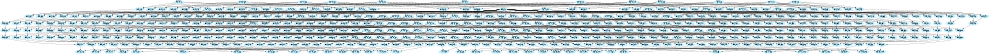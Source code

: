 /* Data Flow Graph */
digraph dfg{
size="6.6";
node[color=lightblue1, style=filled];
"a[0][0]-1"->"mul-110"
"b[0][0]-37"->"mul-110"
"init-73"->"add-111"
"mul-110"->"add-111"
"a[0][1]-2"->"mul-112"
"b[1][0]-43"->"mul-112"
"add-111"->"add-113"
"mul-112"->"add-113"
"a[0][2]-3"->"mul-114"
"b[2][0]-49"->"mul-114"
"add-113"->"add-115"
"mul-114"->"add-115"
"a[0][3]-4"->"mul-116"
"b[3][0]-55"->"mul-116"
"add-115"->"add-117"
"mul-116"->"add-117"
"a[0][4]-5"->"mul-118"
"b[4][0]-61"->"mul-118"
"add-117"->"add-119"
"mul-118"->"add-119"
"a[0][5]-6"->"mul-120"
"b[5][0]-67"->"mul-120"
"add-119"->"c[0][0]-74"
"mul-120"->"c[0][0]-74"
"a[0][0]-1"->"mul-121"
"b[0][1]-38"->"mul-121"
"init-73"->"add-122"
"mul-121"->"add-122"
"a[0][1]-2"->"mul-123"
"b[1][1]-44"->"mul-123"
"add-122"->"add-124"
"mul-123"->"add-124"
"a[0][2]-3"->"mul-125"
"b[2][1]-50"->"mul-125"
"add-124"->"add-126"
"mul-125"->"add-126"
"a[0][3]-4"->"mul-127"
"b[3][1]-56"->"mul-127"
"add-126"->"add-128"
"mul-127"->"add-128"
"a[0][4]-5"->"mul-129"
"b[4][1]-62"->"mul-129"
"add-128"->"add-130"
"mul-129"->"add-130"
"a[0][5]-6"->"mul-131"
"b[5][1]-68"->"mul-131"
"add-130"->"c[0][1]-75"
"mul-131"->"c[0][1]-75"
"a[0][0]-1"->"mul-132"
"b[0][2]-39"->"mul-132"
"init-73"->"add-133"
"mul-132"->"add-133"
"a[0][1]-2"->"mul-134"
"b[1][2]-45"->"mul-134"
"add-133"->"add-135"
"mul-134"->"add-135"
"a[0][2]-3"->"mul-136"
"b[2][2]-51"->"mul-136"
"add-135"->"add-137"
"mul-136"->"add-137"
"a[0][3]-4"->"mul-138"
"b[3][2]-57"->"mul-138"
"add-137"->"add-139"
"mul-138"->"add-139"
"a[0][4]-5"->"mul-140"
"b[4][2]-63"->"mul-140"
"add-139"->"add-141"
"mul-140"->"add-141"
"a[0][5]-6"->"mul-142"
"b[5][2]-69"->"mul-142"
"add-141"->"c[0][2]-76"
"mul-142"->"c[0][2]-76"
"a[0][0]-1"->"mul-143"
"b[0][3]-40"->"mul-143"
"init-73"->"add-144"
"mul-143"->"add-144"
"a[0][1]-2"->"mul-145"
"b[1][3]-46"->"mul-145"
"add-144"->"add-146"
"mul-145"->"add-146"
"a[0][2]-3"->"mul-147"
"b[2][3]-52"->"mul-147"
"add-146"->"add-148"
"mul-147"->"add-148"
"a[0][3]-4"->"mul-149"
"b[3][3]-58"->"mul-149"
"add-148"->"add-150"
"mul-149"->"add-150"
"a[0][4]-5"->"mul-151"
"b[4][3]-64"->"mul-151"
"add-150"->"add-152"
"mul-151"->"add-152"
"a[0][5]-6"->"mul-153"
"b[5][3]-70"->"mul-153"
"add-152"->"c[0][3]-77"
"mul-153"->"c[0][3]-77"
"a[0][0]-1"->"mul-154"
"b[0][4]-41"->"mul-154"
"init-73"->"add-155"
"mul-154"->"add-155"
"a[0][1]-2"->"mul-156"
"b[1][4]-47"->"mul-156"
"add-155"->"add-157"
"mul-156"->"add-157"
"a[0][2]-3"->"mul-158"
"b[2][4]-53"->"mul-158"
"add-157"->"add-159"
"mul-158"->"add-159"
"a[0][3]-4"->"mul-160"
"b[3][4]-59"->"mul-160"
"add-159"->"add-161"
"mul-160"->"add-161"
"a[0][4]-5"->"mul-162"
"b[4][4]-65"->"mul-162"
"add-161"->"add-163"
"mul-162"->"add-163"
"a[0][5]-6"->"mul-164"
"b[5][4]-71"->"mul-164"
"add-163"->"c[0][4]-78"
"mul-164"->"c[0][4]-78"
"a[0][0]-1"->"mul-165"
"b[0][5]-42"->"mul-165"
"init-73"->"add-166"
"mul-165"->"add-166"
"a[0][1]-2"->"mul-167"
"b[1][5]-48"->"mul-167"
"add-166"->"add-168"
"mul-167"->"add-168"
"a[0][2]-3"->"mul-169"
"b[2][5]-54"->"mul-169"
"add-168"->"add-170"
"mul-169"->"add-170"
"a[0][3]-4"->"mul-171"
"b[3][5]-60"->"mul-171"
"add-170"->"add-172"
"mul-171"->"add-172"
"a[0][4]-5"->"mul-173"
"b[4][5]-66"->"mul-173"
"add-172"->"add-174"
"mul-173"->"add-174"
"a[0][5]-6"->"mul-175"
"b[5][5]-72"->"mul-175"
"add-174"->"c[0][5]-79"
"mul-175"->"c[0][5]-79"
"a[1][0]-7"->"mul-176"
"b[0][0]-37"->"mul-176"
"init-73"->"add-177"
"mul-176"->"add-177"
"a[1][1]-8"->"mul-178"
"b[1][0]-43"->"mul-178"
"add-177"->"add-179"
"mul-178"->"add-179"
"a[1][2]-9"->"mul-180"
"b[2][0]-49"->"mul-180"
"add-179"->"add-181"
"mul-180"->"add-181"
"a[1][3]-10"->"mul-182"
"b[3][0]-55"->"mul-182"
"add-181"->"add-183"
"mul-182"->"add-183"
"a[1][4]-11"->"mul-184"
"b[4][0]-61"->"mul-184"
"add-183"->"add-185"
"mul-184"->"add-185"
"a[1][5]-12"->"mul-186"
"b[5][0]-67"->"mul-186"
"add-185"->"c[1][0]-80"
"mul-186"->"c[1][0]-80"
"a[1][0]-7"->"mul-187"
"b[0][1]-38"->"mul-187"
"init-73"->"add-188"
"mul-187"->"add-188"
"a[1][1]-8"->"mul-189"
"b[1][1]-44"->"mul-189"
"add-188"->"add-190"
"mul-189"->"add-190"
"a[1][2]-9"->"mul-191"
"b[2][1]-50"->"mul-191"
"add-190"->"add-192"
"mul-191"->"add-192"
"a[1][3]-10"->"mul-193"
"b[3][1]-56"->"mul-193"
"add-192"->"add-194"
"mul-193"->"add-194"
"a[1][4]-11"->"mul-195"
"b[4][1]-62"->"mul-195"
"add-194"->"add-196"
"mul-195"->"add-196"
"a[1][5]-12"->"mul-197"
"b[5][1]-68"->"mul-197"
"add-196"->"c[1][1]-81"
"mul-197"->"c[1][1]-81"
"a[1][0]-7"->"mul-198"
"b[0][2]-39"->"mul-198"
"init-73"->"add-199"
"mul-198"->"add-199"
"a[1][1]-8"->"mul-200"
"b[1][2]-45"->"mul-200"
"add-199"->"add-201"
"mul-200"->"add-201"
"a[1][2]-9"->"mul-202"
"b[2][2]-51"->"mul-202"
"add-201"->"add-203"
"mul-202"->"add-203"
"a[1][3]-10"->"mul-204"
"b[3][2]-57"->"mul-204"
"add-203"->"add-205"
"mul-204"->"add-205"
"a[1][4]-11"->"mul-206"
"b[4][2]-63"->"mul-206"
"add-205"->"add-207"
"mul-206"->"add-207"
"a[1][5]-12"->"mul-208"
"b[5][2]-69"->"mul-208"
"add-207"->"c[1][2]-82"
"mul-208"->"c[1][2]-82"
"a[1][0]-7"->"mul-209"
"b[0][3]-40"->"mul-209"
"init-73"->"add-210"
"mul-209"->"add-210"
"a[1][1]-8"->"mul-211"
"b[1][3]-46"->"mul-211"
"add-210"->"add-212"
"mul-211"->"add-212"
"a[1][2]-9"->"mul-213"
"b[2][3]-52"->"mul-213"
"add-212"->"add-214"
"mul-213"->"add-214"
"a[1][3]-10"->"mul-215"
"b[3][3]-58"->"mul-215"
"add-214"->"add-216"
"mul-215"->"add-216"
"a[1][4]-11"->"mul-217"
"b[4][3]-64"->"mul-217"
"add-216"->"add-218"
"mul-217"->"add-218"
"a[1][5]-12"->"mul-219"
"b[5][3]-70"->"mul-219"
"add-218"->"c[1][3]-83"
"mul-219"->"c[1][3]-83"
"a[1][0]-7"->"mul-220"
"b[0][4]-41"->"mul-220"
"init-73"->"add-221"
"mul-220"->"add-221"
"a[1][1]-8"->"mul-222"
"b[1][4]-47"->"mul-222"
"add-221"->"add-223"
"mul-222"->"add-223"
"a[1][2]-9"->"mul-224"
"b[2][4]-53"->"mul-224"
"add-223"->"add-225"
"mul-224"->"add-225"
"a[1][3]-10"->"mul-226"
"b[3][4]-59"->"mul-226"
"add-225"->"add-227"
"mul-226"->"add-227"
"a[1][4]-11"->"mul-228"
"b[4][4]-65"->"mul-228"
"add-227"->"add-229"
"mul-228"->"add-229"
"a[1][5]-12"->"mul-230"
"b[5][4]-71"->"mul-230"
"add-229"->"c[1][4]-84"
"mul-230"->"c[1][4]-84"
"a[1][0]-7"->"mul-231"
"b[0][5]-42"->"mul-231"
"init-73"->"add-232"
"mul-231"->"add-232"
"a[1][1]-8"->"mul-233"
"b[1][5]-48"->"mul-233"
"add-232"->"add-234"
"mul-233"->"add-234"
"a[1][2]-9"->"mul-235"
"b[2][5]-54"->"mul-235"
"add-234"->"add-236"
"mul-235"->"add-236"
"a[1][3]-10"->"mul-237"
"b[3][5]-60"->"mul-237"
"add-236"->"add-238"
"mul-237"->"add-238"
"a[1][4]-11"->"mul-239"
"b[4][5]-66"->"mul-239"
"add-238"->"add-240"
"mul-239"->"add-240"
"a[1][5]-12"->"mul-241"
"b[5][5]-72"->"mul-241"
"add-240"->"c[1][5]-85"
"mul-241"->"c[1][5]-85"
"a[2][0]-13"->"mul-242"
"b[0][0]-37"->"mul-242"
"init-73"->"add-243"
"mul-242"->"add-243"
"a[2][1]-14"->"mul-244"
"b[1][0]-43"->"mul-244"
"add-243"->"add-245"
"mul-244"->"add-245"
"a[2][2]-15"->"mul-246"
"b[2][0]-49"->"mul-246"
"add-245"->"add-247"
"mul-246"->"add-247"
"a[2][3]-16"->"mul-248"
"b[3][0]-55"->"mul-248"
"add-247"->"add-249"
"mul-248"->"add-249"
"a[2][4]-17"->"mul-250"
"b[4][0]-61"->"mul-250"
"add-249"->"add-251"
"mul-250"->"add-251"
"a[2][5]-18"->"mul-252"
"b[5][0]-67"->"mul-252"
"add-251"->"c[2][0]-86"
"mul-252"->"c[2][0]-86"
"a[2][0]-13"->"mul-253"
"b[0][1]-38"->"mul-253"
"init-73"->"add-254"
"mul-253"->"add-254"
"a[2][1]-14"->"mul-255"
"b[1][1]-44"->"mul-255"
"add-254"->"add-256"
"mul-255"->"add-256"
"a[2][2]-15"->"mul-257"
"b[2][1]-50"->"mul-257"
"add-256"->"add-258"
"mul-257"->"add-258"
"a[2][3]-16"->"mul-259"
"b[3][1]-56"->"mul-259"
"add-258"->"add-260"
"mul-259"->"add-260"
"a[2][4]-17"->"mul-261"
"b[4][1]-62"->"mul-261"
"add-260"->"add-262"
"mul-261"->"add-262"
"a[2][5]-18"->"mul-263"
"b[5][1]-68"->"mul-263"
"add-262"->"c[2][1]-87"
"mul-263"->"c[2][1]-87"
"a[2][0]-13"->"mul-264"
"b[0][2]-39"->"mul-264"
"init-73"->"add-265"
"mul-264"->"add-265"
"a[2][1]-14"->"mul-266"
"b[1][2]-45"->"mul-266"
"add-265"->"add-267"
"mul-266"->"add-267"
"a[2][2]-15"->"mul-268"
"b[2][2]-51"->"mul-268"
"add-267"->"add-269"
"mul-268"->"add-269"
"a[2][3]-16"->"mul-270"
"b[3][2]-57"->"mul-270"
"add-269"->"add-271"
"mul-270"->"add-271"
"a[2][4]-17"->"mul-272"
"b[4][2]-63"->"mul-272"
"add-271"->"add-273"
"mul-272"->"add-273"
"a[2][5]-18"->"mul-274"
"b[5][2]-69"->"mul-274"
"add-273"->"c[2][2]-88"
"mul-274"->"c[2][2]-88"
"a[2][0]-13"->"mul-275"
"b[0][3]-40"->"mul-275"
"init-73"->"add-276"
"mul-275"->"add-276"
"a[2][1]-14"->"mul-277"
"b[1][3]-46"->"mul-277"
"add-276"->"add-278"
"mul-277"->"add-278"
"a[2][2]-15"->"mul-279"
"b[2][3]-52"->"mul-279"
"add-278"->"add-280"
"mul-279"->"add-280"
"a[2][3]-16"->"mul-281"
"b[3][3]-58"->"mul-281"
"add-280"->"add-282"
"mul-281"->"add-282"
"a[2][4]-17"->"mul-283"
"b[4][3]-64"->"mul-283"
"add-282"->"add-284"
"mul-283"->"add-284"
"a[2][5]-18"->"mul-285"
"b[5][3]-70"->"mul-285"
"add-284"->"c[2][3]-89"
"mul-285"->"c[2][3]-89"
"a[2][0]-13"->"mul-286"
"b[0][4]-41"->"mul-286"
"init-73"->"add-287"
"mul-286"->"add-287"
"a[2][1]-14"->"mul-288"
"b[1][4]-47"->"mul-288"
"add-287"->"add-289"
"mul-288"->"add-289"
"a[2][2]-15"->"mul-290"
"b[2][4]-53"->"mul-290"
"add-289"->"add-291"
"mul-290"->"add-291"
"a[2][3]-16"->"mul-292"
"b[3][4]-59"->"mul-292"
"add-291"->"add-293"
"mul-292"->"add-293"
"a[2][4]-17"->"mul-294"
"b[4][4]-65"->"mul-294"
"add-293"->"add-295"
"mul-294"->"add-295"
"a[2][5]-18"->"mul-296"
"b[5][4]-71"->"mul-296"
"add-295"->"c[2][4]-90"
"mul-296"->"c[2][4]-90"
"a[2][0]-13"->"mul-297"
"b[0][5]-42"->"mul-297"
"init-73"->"add-298"
"mul-297"->"add-298"
"a[2][1]-14"->"mul-299"
"b[1][5]-48"->"mul-299"
"add-298"->"add-300"
"mul-299"->"add-300"
"a[2][2]-15"->"mul-301"
"b[2][5]-54"->"mul-301"
"add-300"->"add-302"
"mul-301"->"add-302"
"a[2][3]-16"->"mul-303"
"b[3][5]-60"->"mul-303"
"add-302"->"add-304"
"mul-303"->"add-304"
"a[2][4]-17"->"mul-305"
"b[4][5]-66"->"mul-305"
"add-304"->"add-306"
"mul-305"->"add-306"
"a[2][5]-18"->"mul-307"
"b[5][5]-72"->"mul-307"
"add-306"->"c[2][5]-91"
"mul-307"->"c[2][5]-91"
"a[3][0]-19"->"mul-308"
"b[0][0]-37"->"mul-308"
"init-73"->"add-309"
"mul-308"->"add-309"
"a[3][1]-20"->"mul-310"
"b[1][0]-43"->"mul-310"
"add-309"->"add-311"
"mul-310"->"add-311"
"a[3][2]-21"->"mul-312"
"b[2][0]-49"->"mul-312"
"add-311"->"add-313"
"mul-312"->"add-313"
"a[3][3]-22"->"mul-314"
"b[3][0]-55"->"mul-314"
"add-313"->"add-315"
"mul-314"->"add-315"
"a[3][4]-23"->"mul-316"
"b[4][0]-61"->"mul-316"
"add-315"->"add-317"
"mul-316"->"add-317"
"a[3][5]-24"->"mul-318"
"b[5][0]-67"->"mul-318"
"add-317"->"c[3][0]-92"
"mul-318"->"c[3][0]-92"
"a[3][0]-19"->"mul-319"
"b[0][1]-38"->"mul-319"
"init-73"->"add-320"
"mul-319"->"add-320"
"a[3][1]-20"->"mul-321"
"b[1][1]-44"->"mul-321"
"add-320"->"add-322"
"mul-321"->"add-322"
"a[3][2]-21"->"mul-323"
"b[2][1]-50"->"mul-323"
"add-322"->"add-324"
"mul-323"->"add-324"
"a[3][3]-22"->"mul-325"
"b[3][1]-56"->"mul-325"
"add-324"->"add-326"
"mul-325"->"add-326"
"a[3][4]-23"->"mul-327"
"b[4][1]-62"->"mul-327"
"add-326"->"add-328"
"mul-327"->"add-328"
"a[3][5]-24"->"mul-329"
"b[5][1]-68"->"mul-329"
"add-328"->"c[3][1]-93"
"mul-329"->"c[3][1]-93"
"a[3][0]-19"->"mul-330"
"b[0][2]-39"->"mul-330"
"init-73"->"add-331"
"mul-330"->"add-331"
"a[3][1]-20"->"mul-332"
"b[1][2]-45"->"mul-332"
"add-331"->"add-333"
"mul-332"->"add-333"
"a[3][2]-21"->"mul-334"
"b[2][2]-51"->"mul-334"
"add-333"->"add-335"
"mul-334"->"add-335"
"a[3][3]-22"->"mul-336"
"b[3][2]-57"->"mul-336"
"add-335"->"add-337"
"mul-336"->"add-337"
"a[3][4]-23"->"mul-338"
"b[4][2]-63"->"mul-338"
"add-337"->"add-339"
"mul-338"->"add-339"
"a[3][5]-24"->"mul-340"
"b[5][2]-69"->"mul-340"
"add-339"->"c[3][2]-94"
"mul-340"->"c[3][2]-94"
"a[3][0]-19"->"mul-341"
"b[0][3]-40"->"mul-341"
"init-73"->"add-342"
"mul-341"->"add-342"
"a[3][1]-20"->"mul-343"
"b[1][3]-46"->"mul-343"
"add-342"->"add-344"
"mul-343"->"add-344"
"a[3][2]-21"->"mul-345"
"b[2][3]-52"->"mul-345"
"add-344"->"add-346"
"mul-345"->"add-346"
"a[3][3]-22"->"mul-347"
"b[3][3]-58"->"mul-347"
"add-346"->"add-348"
"mul-347"->"add-348"
"a[3][4]-23"->"mul-349"
"b[4][3]-64"->"mul-349"
"add-348"->"add-350"
"mul-349"->"add-350"
"a[3][5]-24"->"mul-351"
"b[5][3]-70"->"mul-351"
"add-350"->"c[3][3]-95"
"mul-351"->"c[3][3]-95"
"a[3][0]-19"->"mul-352"
"b[0][4]-41"->"mul-352"
"init-73"->"add-353"
"mul-352"->"add-353"
"a[3][1]-20"->"mul-354"
"b[1][4]-47"->"mul-354"
"add-353"->"add-355"
"mul-354"->"add-355"
"a[3][2]-21"->"mul-356"
"b[2][4]-53"->"mul-356"
"add-355"->"add-357"
"mul-356"->"add-357"
"a[3][3]-22"->"mul-358"
"b[3][4]-59"->"mul-358"
"add-357"->"add-359"
"mul-358"->"add-359"
"a[3][4]-23"->"mul-360"
"b[4][4]-65"->"mul-360"
"add-359"->"add-361"
"mul-360"->"add-361"
"a[3][5]-24"->"mul-362"
"b[5][4]-71"->"mul-362"
"add-361"->"c[3][4]-96"
"mul-362"->"c[3][4]-96"
"a[3][0]-19"->"mul-363"
"b[0][5]-42"->"mul-363"
"init-73"->"add-364"
"mul-363"->"add-364"
"a[3][1]-20"->"mul-365"
"b[1][5]-48"->"mul-365"
"add-364"->"add-366"
"mul-365"->"add-366"
"a[3][2]-21"->"mul-367"
"b[2][5]-54"->"mul-367"
"add-366"->"add-368"
"mul-367"->"add-368"
"a[3][3]-22"->"mul-369"
"b[3][5]-60"->"mul-369"
"add-368"->"add-370"
"mul-369"->"add-370"
"a[3][4]-23"->"mul-371"
"b[4][5]-66"->"mul-371"
"add-370"->"add-372"
"mul-371"->"add-372"
"a[3][5]-24"->"mul-373"
"b[5][5]-72"->"mul-373"
"add-372"->"c[3][5]-97"
"mul-373"->"c[3][5]-97"
"a[4][0]-25"->"mul-374"
"b[0][0]-37"->"mul-374"
"init-73"->"add-375"
"mul-374"->"add-375"
"a[4][1]-26"->"mul-376"
"b[1][0]-43"->"mul-376"
"add-375"->"add-377"
"mul-376"->"add-377"
"a[4][2]-27"->"mul-378"
"b[2][0]-49"->"mul-378"
"add-377"->"add-379"
"mul-378"->"add-379"
"a[4][3]-28"->"mul-380"
"b[3][0]-55"->"mul-380"
"add-379"->"add-381"
"mul-380"->"add-381"
"a[4][4]-29"->"mul-382"
"b[4][0]-61"->"mul-382"
"add-381"->"add-383"
"mul-382"->"add-383"
"a[4][5]-30"->"mul-384"
"b[5][0]-67"->"mul-384"
"add-383"->"c[4][0]-98"
"mul-384"->"c[4][0]-98"
"a[4][0]-25"->"mul-385"
"b[0][1]-38"->"mul-385"
"init-73"->"add-386"
"mul-385"->"add-386"
"a[4][1]-26"->"mul-387"
"b[1][1]-44"->"mul-387"
"add-386"->"add-388"
"mul-387"->"add-388"
"a[4][2]-27"->"mul-389"
"b[2][1]-50"->"mul-389"
"add-388"->"add-390"
"mul-389"->"add-390"
"a[4][3]-28"->"mul-391"
"b[3][1]-56"->"mul-391"
"add-390"->"add-392"
"mul-391"->"add-392"
"a[4][4]-29"->"mul-393"
"b[4][1]-62"->"mul-393"
"add-392"->"add-394"
"mul-393"->"add-394"
"a[4][5]-30"->"mul-395"
"b[5][1]-68"->"mul-395"
"add-394"->"c[4][1]-99"
"mul-395"->"c[4][1]-99"
"a[4][0]-25"->"mul-396"
"b[0][2]-39"->"mul-396"
"init-73"->"add-397"
"mul-396"->"add-397"
"a[4][1]-26"->"mul-398"
"b[1][2]-45"->"mul-398"
"add-397"->"add-399"
"mul-398"->"add-399"
"a[4][2]-27"->"mul-400"
"b[2][2]-51"->"mul-400"
"add-399"->"add-401"
"mul-400"->"add-401"
"a[4][3]-28"->"mul-402"
"b[3][2]-57"->"mul-402"
"add-401"->"add-403"
"mul-402"->"add-403"
"a[4][4]-29"->"mul-404"
"b[4][2]-63"->"mul-404"
"add-403"->"add-405"
"mul-404"->"add-405"
"a[4][5]-30"->"mul-406"
"b[5][2]-69"->"mul-406"
"add-405"->"c[4][2]-100"
"mul-406"->"c[4][2]-100"
"a[4][0]-25"->"mul-407"
"b[0][3]-40"->"mul-407"
"init-73"->"add-408"
"mul-407"->"add-408"
"a[4][1]-26"->"mul-409"
"b[1][3]-46"->"mul-409"
"add-408"->"add-410"
"mul-409"->"add-410"
"a[4][2]-27"->"mul-411"
"b[2][3]-52"->"mul-411"
"add-410"->"add-412"
"mul-411"->"add-412"
"a[4][3]-28"->"mul-413"
"b[3][3]-58"->"mul-413"
"add-412"->"add-414"
"mul-413"->"add-414"
"a[4][4]-29"->"mul-415"
"b[4][3]-64"->"mul-415"
"add-414"->"add-416"
"mul-415"->"add-416"
"a[4][5]-30"->"mul-417"
"b[5][3]-70"->"mul-417"
"add-416"->"c[4][3]-101"
"mul-417"->"c[4][3]-101"
"a[4][0]-25"->"mul-418"
"b[0][4]-41"->"mul-418"
"init-73"->"add-419"
"mul-418"->"add-419"
"a[4][1]-26"->"mul-420"
"b[1][4]-47"->"mul-420"
"add-419"->"add-421"
"mul-420"->"add-421"
"a[4][2]-27"->"mul-422"
"b[2][4]-53"->"mul-422"
"add-421"->"add-423"
"mul-422"->"add-423"
"a[4][3]-28"->"mul-424"
"b[3][4]-59"->"mul-424"
"add-423"->"add-425"
"mul-424"->"add-425"
"a[4][4]-29"->"mul-426"
"b[4][4]-65"->"mul-426"
"add-425"->"add-427"
"mul-426"->"add-427"
"a[4][5]-30"->"mul-428"
"b[5][4]-71"->"mul-428"
"add-427"->"c[4][4]-102"
"mul-428"->"c[4][4]-102"
"a[4][0]-25"->"mul-429"
"b[0][5]-42"->"mul-429"
"init-73"->"add-430"
"mul-429"->"add-430"
"a[4][1]-26"->"mul-431"
"b[1][5]-48"->"mul-431"
"add-430"->"add-432"
"mul-431"->"add-432"
"a[4][2]-27"->"mul-433"
"b[2][5]-54"->"mul-433"
"add-432"->"add-434"
"mul-433"->"add-434"
"a[4][3]-28"->"mul-435"
"b[3][5]-60"->"mul-435"
"add-434"->"add-436"
"mul-435"->"add-436"
"a[4][4]-29"->"mul-437"
"b[4][5]-66"->"mul-437"
"add-436"->"add-438"
"mul-437"->"add-438"
"a[4][5]-30"->"mul-439"
"b[5][5]-72"->"mul-439"
"add-438"->"c[4][5]-103"
"mul-439"->"c[4][5]-103"
"a[5][0]-31"->"mul-440"
"b[0][0]-37"->"mul-440"
"init-73"->"add-441"
"mul-440"->"add-441"
"a[5][1]-32"->"mul-442"
"b[1][0]-43"->"mul-442"
"add-441"->"add-443"
"mul-442"->"add-443"
"a[5][2]-33"->"mul-444"
"b[2][0]-49"->"mul-444"
"add-443"->"add-445"
"mul-444"->"add-445"
"a[5][3]-34"->"mul-446"
"b[3][0]-55"->"mul-446"
"add-445"->"add-447"
"mul-446"->"add-447"
"a[5][4]-35"->"mul-448"
"b[4][0]-61"->"mul-448"
"add-447"->"add-449"
"mul-448"->"add-449"
"a[5][5]-36"->"mul-450"
"b[5][0]-67"->"mul-450"
"add-449"->"c[5][0]-104"
"mul-450"->"c[5][0]-104"
"a[5][0]-31"->"mul-451"
"b[0][1]-38"->"mul-451"
"init-73"->"add-452"
"mul-451"->"add-452"
"a[5][1]-32"->"mul-453"
"b[1][1]-44"->"mul-453"
"add-452"->"add-454"
"mul-453"->"add-454"
"a[5][2]-33"->"mul-455"
"b[2][1]-50"->"mul-455"
"add-454"->"add-456"
"mul-455"->"add-456"
"a[5][3]-34"->"mul-457"
"b[3][1]-56"->"mul-457"
"add-456"->"add-458"
"mul-457"->"add-458"
"a[5][4]-35"->"mul-459"
"b[4][1]-62"->"mul-459"
"add-458"->"add-460"
"mul-459"->"add-460"
"a[5][5]-36"->"mul-461"
"b[5][1]-68"->"mul-461"
"add-460"->"c[5][1]-105"
"mul-461"->"c[5][1]-105"
"a[5][0]-31"->"mul-462"
"b[0][2]-39"->"mul-462"
"init-73"->"add-463"
"mul-462"->"add-463"
"a[5][1]-32"->"mul-464"
"b[1][2]-45"->"mul-464"
"add-463"->"add-465"
"mul-464"->"add-465"
"a[5][2]-33"->"mul-466"
"b[2][2]-51"->"mul-466"
"add-465"->"add-467"
"mul-466"->"add-467"
"a[5][3]-34"->"mul-468"
"b[3][2]-57"->"mul-468"
"add-467"->"add-469"
"mul-468"->"add-469"
"a[5][4]-35"->"mul-470"
"b[4][2]-63"->"mul-470"
"add-469"->"add-471"
"mul-470"->"add-471"
"a[5][5]-36"->"mul-472"
"b[5][2]-69"->"mul-472"
"add-471"->"c[5][2]-106"
"mul-472"->"c[5][2]-106"
"a[5][0]-31"->"mul-473"
"b[0][3]-40"->"mul-473"
"init-73"->"add-474"
"mul-473"->"add-474"
"a[5][1]-32"->"mul-475"
"b[1][3]-46"->"mul-475"
"add-474"->"add-476"
"mul-475"->"add-476"
"a[5][2]-33"->"mul-477"
"b[2][3]-52"->"mul-477"
"add-476"->"add-478"
"mul-477"->"add-478"
"a[5][3]-34"->"mul-479"
"b[3][3]-58"->"mul-479"
"add-478"->"add-480"
"mul-479"->"add-480"
"a[5][4]-35"->"mul-481"
"b[4][3]-64"->"mul-481"
"add-480"->"add-482"
"mul-481"->"add-482"
"a[5][5]-36"->"mul-483"
"b[5][3]-70"->"mul-483"
"add-482"->"c[5][3]-107"
"mul-483"->"c[5][3]-107"
"a[5][0]-31"->"mul-484"
"b[0][4]-41"->"mul-484"
"init-73"->"add-485"
"mul-484"->"add-485"
"a[5][1]-32"->"mul-486"
"b[1][4]-47"->"mul-486"
"add-485"->"add-487"
"mul-486"->"add-487"
"a[5][2]-33"->"mul-488"
"b[2][4]-53"->"mul-488"
"add-487"->"add-489"
"mul-488"->"add-489"
"a[5][3]-34"->"mul-490"
"b[3][4]-59"->"mul-490"
"add-489"->"add-491"
"mul-490"->"add-491"
"a[5][4]-35"->"mul-492"
"b[4][4]-65"->"mul-492"
"add-491"->"add-493"
"mul-492"->"add-493"
"a[5][5]-36"->"mul-494"
"b[5][4]-71"->"mul-494"
"add-493"->"c[5][4]-108"
"mul-494"->"c[5][4]-108"
"a[5][0]-31"->"mul-495"
"b[0][5]-42"->"mul-495"
"init-73"->"add-496"
"mul-495"->"add-496"
"a[5][1]-32"->"mul-497"
"b[1][5]-48"->"mul-497"
"add-496"->"add-498"
"mul-497"->"add-498"
"a[5][2]-33"->"mul-499"
"b[2][5]-54"->"mul-499"
"add-498"->"add-500"
"mul-499"->"add-500"
"a[5][3]-34"->"mul-501"
"b[3][5]-60"->"mul-501"
"add-500"->"add-502"
"mul-501"->"add-502"
"a[5][4]-35"->"mul-503"
"b[4][5]-66"->"mul-503"
"add-502"->"add-504"
"mul-503"->"add-504"
"a[5][5]-36"->"mul-505"
"b[5][5]-72"->"mul-505"
"add-504"->"c[5][5]-109"
"mul-505"->"c[5][5]-109"
}

